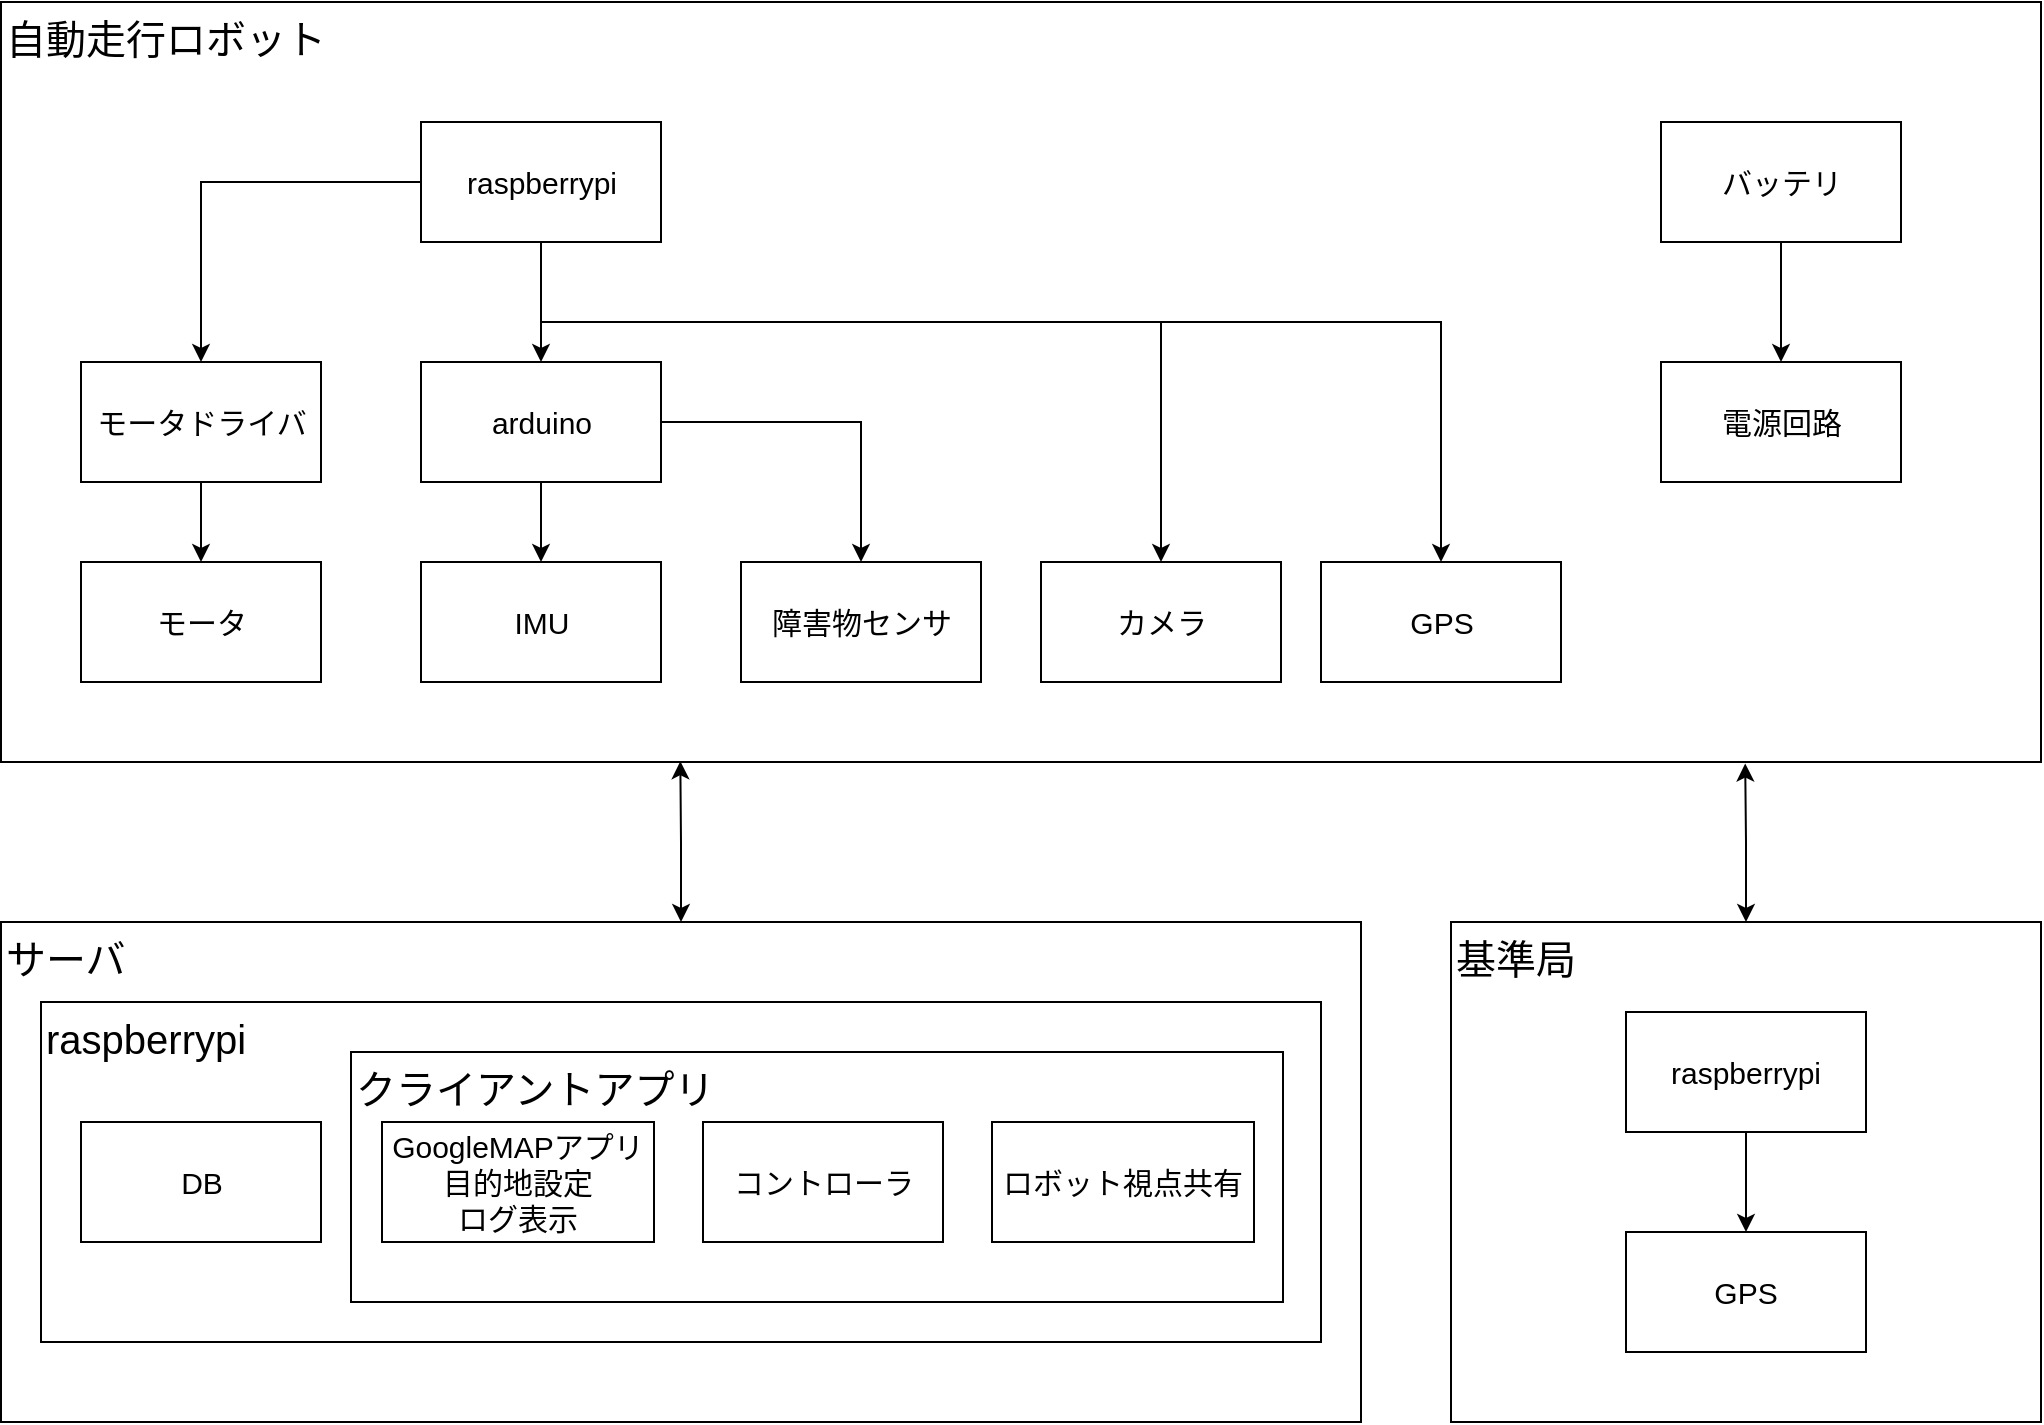 <mxfile version="12.2.2" type="device" pages="1"><diagram id="tinNvIgsULRMoUo3Y9k3" name="ページ1"><mxGraphModel dx="2011" dy="1169" grid="1" gridSize="10" guides="1" tooltips="1" connect="1" arrows="1" fold="1" page="1" pageScale="1" pageWidth="1169" pageHeight="827" math="0" shadow="0"><root><mxCell id="0"/><mxCell id="1" parent="0"/><mxCell id="iC3YeySP4EC_nQZZhPpx-3" value="&lt;font style=&quot;font-size: 20px&quot;&gt;自動走行ロボット&lt;/font&gt;" style="rounded=0;whiteSpace=wrap;html=1;labelBackgroundColor=none;fillColor=none;align=left;verticalAlign=top;" parent="1" vertex="1"><mxGeometry x="74.5" y="57" width="1020" height="380" as="geometry"/></mxCell><mxCell id="iC3YeySP4EC_nQZZhPpx-8" value="" style="edgeStyle=orthogonalEdgeStyle;rounded=0;orthogonalLoop=1;jettySize=auto;html=1;" parent="1" source="iC3YeySP4EC_nQZZhPpx-4" target="iC3YeySP4EC_nQZZhPpx-5" edge="1"><mxGeometry relative="1" as="geometry"/></mxCell><mxCell id="iC3YeySP4EC_nQZZhPpx-4" value="モータドライバ" style="rounded=0;whiteSpace=wrap;html=1;labelBackgroundColor=none;fillColor=none;fontSize=15;" parent="1" vertex="1"><mxGeometry x="114.5" y="237" width="120" height="60" as="geometry"/></mxCell><mxCell id="iC3YeySP4EC_nQZZhPpx-5" value="モータ" style="rounded=0;whiteSpace=wrap;html=1;labelBackgroundColor=none;fillColor=none;fontSize=15;" parent="1" vertex="1"><mxGeometry x="114.5" y="337" width="120" height="60" as="geometry"/></mxCell><mxCell id="iC3YeySP4EC_nQZZhPpx-7" style="edgeStyle=orthogonalEdgeStyle;rounded=0;orthogonalLoop=1;jettySize=auto;html=1;exitX=0;exitY=0.5;exitDx=0;exitDy=0;entryX=0.5;entryY=0;entryDx=0;entryDy=0;" parent="1" source="iC3YeySP4EC_nQZZhPpx-6" target="iC3YeySP4EC_nQZZhPpx-4" edge="1"><mxGeometry relative="1" as="geometry"/></mxCell><mxCell id="iC3YeySP4EC_nQZZhPpx-14" style="edgeStyle=orthogonalEdgeStyle;rounded=0;orthogonalLoop=1;jettySize=auto;html=1;exitX=0.5;exitY=1;exitDx=0;exitDy=0;entryX=0.5;entryY=0;entryDx=0;entryDy=0;" parent="1" source="iC3YeySP4EC_nQZZhPpx-6" target="iC3YeySP4EC_nQZZhPpx-9" edge="1"><mxGeometry relative="1" as="geometry"/></mxCell><mxCell id="iC3YeySP4EC_nQZZhPpx-24" style="edgeStyle=orthogonalEdgeStyle;rounded=0;orthogonalLoop=1;jettySize=auto;html=1;exitX=0.5;exitY=1;exitDx=0;exitDy=0;entryX=0.5;entryY=0;entryDx=0;entryDy=0;" parent="1" source="iC3YeySP4EC_nQZZhPpx-6" target="iC3YeySP4EC_nQZZhPpx-23" edge="1"><mxGeometry relative="1" as="geometry"><Array as="points"><mxPoint x="344.5" y="217"/><mxPoint x="654.5" y="217"/></Array></mxGeometry></mxCell><mxCell id="iC3YeySP4EC_nQZZhPpx-26" style="edgeStyle=orthogonalEdgeStyle;rounded=0;orthogonalLoop=1;jettySize=auto;html=1;exitX=0.5;exitY=1;exitDx=0;exitDy=0;entryX=0.5;entryY=0;entryDx=0;entryDy=0;" parent="1" source="iC3YeySP4EC_nQZZhPpx-6" target="iC3YeySP4EC_nQZZhPpx-25" edge="1"><mxGeometry relative="1" as="geometry"><Array as="points"><mxPoint x="344.5" y="217"/><mxPoint x="794.5" y="217"/></Array></mxGeometry></mxCell><mxCell id="iC3YeySP4EC_nQZZhPpx-6" value="&lt;font style=&quot;font-size: 15px&quot;&gt;raspberrypi&lt;/font&gt;" style="rounded=0;whiteSpace=wrap;html=1;labelBackgroundColor=none;fillColor=none;" parent="1" vertex="1"><mxGeometry x="284.5" y="117" width="120" height="60" as="geometry"/></mxCell><mxCell id="iC3YeySP4EC_nQZZhPpx-12" value="" style="edgeStyle=orthogonalEdgeStyle;rounded=0;orthogonalLoop=1;jettySize=auto;html=1;" parent="1" source="iC3YeySP4EC_nQZZhPpx-9" target="iC3YeySP4EC_nQZZhPpx-10" edge="1"><mxGeometry relative="1" as="geometry"/></mxCell><mxCell id="iC3YeySP4EC_nQZZhPpx-13" style="edgeStyle=orthogonalEdgeStyle;rounded=0;orthogonalLoop=1;jettySize=auto;html=1;exitX=1;exitY=0.5;exitDx=0;exitDy=0;" parent="1" source="iC3YeySP4EC_nQZZhPpx-9" target="iC3YeySP4EC_nQZZhPpx-11" edge="1"><mxGeometry relative="1" as="geometry"/></mxCell><mxCell id="iC3YeySP4EC_nQZZhPpx-9" value="arduino" style="rounded=0;whiteSpace=wrap;html=1;labelBackgroundColor=none;fillColor=none;fontSize=15;" parent="1" vertex="1"><mxGeometry x="284.5" y="237" width="120" height="60" as="geometry"/></mxCell><mxCell id="iC3YeySP4EC_nQZZhPpx-10" value="IMU" style="rounded=0;whiteSpace=wrap;html=1;labelBackgroundColor=none;fillColor=none;fontSize=15;" parent="1" vertex="1"><mxGeometry x="284.5" y="337" width="120" height="60" as="geometry"/></mxCell><mxCell id="iC3YeySP4EC_nQZZhPpx-11" value="障害物センサ" style="rounded=0;whiteSpace=wrap;html=1;labelBackgroundColor=none;fillColor=none;fontSize=15;" parent="1" vertex="1"><mxGeometry x="444.5" y="337" width="120" height="60" as="geometry"/></mxCell><mxCell id="bRWXXS3OTFd8R3I1n8WV-20" style="edgeStyle=orthogonalEdgeStyle;rounded=0;orthogonalLoop=1;jettySize=auto;html=1;exitX=0.5;exitY=0;exitDx=0;exitDy=0;startArrow=classic;startFill=1;endArrow=classic;endFill=1;entryX=0.333;entryY=0.999;entryDx=0;entryDy=0;entryPerimeter=0;" parent="1" source="iC3YeySP4EC_nQZZhPpx-15" target="iC3YeySP4EC_nQZZhPpx-3" edge="1"><mxGeometry relative="1" as="geometry"/></mxCell><mxCell id="iC3YeySP4EC_nQZZhPpx-15" value="&lt;font style=&quot;font-size: 20px&quot;&gt;サーバ&lt;/font&gt;" style="rounded=0;whiteSpace=wrap;html=1;labelBackgroundColor=none;fillColor=none;align=left;verticalAlign=top;" parent="1" vertex="1"><mxGeometry x="74.5" y="517" width="680" height="250" as="geometry"/></mxCell><mxCell id="iC3YeySP4EC_nQZZhPpx-16" value="&lt;font style=&quot;font-size: 20px&quot;&gt;raspberrypi&lt;/font&gt;" style="rounded=0;whiteSpace=wrap;html=1;labelBackgroundColor=none;fillColor=none;align=left;verticalAlign=top;" parent="1" vertex="1"><mxGeometry x="94.5" y="557" width="640" height="170" as="geometry"/></mxCell><mxCell id="iC3YeySP4EC_nQZZhPpx-23" value="カメラ" style="rounded=0;whiteSpace=wrap;html=1;labelBackgroundColor=none;fillColor=none;align=center;fontSize=15;" parent="1" vertex="1"><mxGeometry x="594.5" y="337" width="120" height="60" as="geometry"/></mxCell><mxCell id="iC3YeySP4EC_nQZZhPpx-25" value="GPS" style="rounded=0;whiteSpace=wrap;html=1;labelBackgroundColor=none;fillColor=none;align=center;fontSize=15;" parent="1" vertex="1"><mxGeometry x="734.5" y="337" width="120" height="60" as="geometry"/></mxCell><mxCell id="iC3YeySP4EC_nQZZhPpx-27" value="電源回路" style="rounded=0;whiteSpace=wrap;html=1;labelBackgroundColor=none;fillColor=none;align=center;fontSize=15;" parent="1" vertex="1"><mxGeometry x="904.5" y="237" width="120" height="60" as="geometry"/></mxCell><mxCell id="bRWXXS3OTFd8R3I1n8WV-1" style="edgeStyle=orthogonalEdgeStyle;rounded=0;orthogonalLoop=1;jettySize=auto;html=1;exitX=0.5;exitY=1;exitDx=0;exitDy=0;startArrow=none;startFill=0;endArrow=classic;endFill=1;" parent="1" source="iC3YeySP4EC_nQZZhPpx-28" target="iC3YeySP4EC_nQZZhPpx-27" edge="1"><mxGeometry relative="1" as="geometry"/></mxCell><mxCell id="iC3YeySP4EC_nQZZhPpx-28" value="バッテリ" style="rounded=0;whiteSpace=wrap;html=1;labelBackgroundColor=none;fillColor=none;align=center;fontSize=15;" parent="1" vertex="1"><mxGeometry x="904.5" y="117" width="120" height="60" as="geometry"/></mxCell><mxCell id="iC3YeySP4EC_nQZZhPpx-31" value="DB" style="rounded=0;whiteSpace=wrap;html=1;labelBackgroundColor=none;fillColor=none;align=center;fontSize=15;" parent="1" vertex="1"><mxGeometry x="114.5" y="617" width="120" height="60" as="geometry"/></mxCell><mxCell id="bRWXXS3OTFd8R3I1n8WV-3" value="&lt;font style=&quot;font-size: 20px&quot;&gt;クライアントアプリ&lt;/font&gt;" style="rounded=0;whiteSpace=wrap;html=1;labelBackgroundColor=none;fillColor=none;align=left;verticalAlign=top;" parent="1" vertex="1"><mxGeometry x="249.5" y="582" width="466" height="125" as="geometry"/></mxCell><mxCell id="bRWXXS3OTFd8R3I1n8WV-4" value="GoogleMAPアプリ&lt;br style=&quot;font-size: 15px;&quot;&gt;目的地設定&lt;br style=&quot;font-size: 15px;&quot;&gt;ログ表示" style="rounded=0;whiteSpace=wrap;html=1;labelBackgroundColor=none;fillColor=none;align=center;fontSize=15;" parent="1" vertex="1"><mxGeometry x="265" y="617" width="136" height="60" as="geometry"/></mxCell><mxCell id="bRWXXS3OTFd8R3I1n8WV-5" value="コントローラ" style="rounded=0;whiteSpace=wrap;html=1;labelBackgroundColor=none;fillColor=none;align=center;fontSize=15;" parent="1" vertex="1"><mxGeometry x="425.5" y="617" width="120" height="60" as="geometry"/></mxCell><mxCell id="bRWXXS3OTFd8R3I1n8WV-6" value="ロボット視点共有" style="rounded=0;whiteSpace=wrap;html=1;labelBackgroundColor=none;fillColor=none;align=center;fontSize=15;" parent="1" vertex="1"><mxGeometry x="570" y="617" width="131" height="60" as="geometry"/></mxCell><mxCell id="bRWXXS3OTFd8R3I1n8WV-21" style="edgeStyle=orthogonalEdgeStyle;rounded=0;orthogonalLoop=1;jettySize=auto;html=1;exitX=0.5;exitY=0;exitDx=0;exitDy=0;entryX=0.855;entryY=1.002;entryDx=0;entryDy=0;entryPerimeter=0;startArrow=classic;startFill=1;endArrow=classic;endFill=1;" parent="1" source="bRWXXS3OTFd8R3I1n8WV-8" target="iC3YeySP4EC_nQZZhPpx-3" edge="1"><mxGeometry relative="1" as="geometry"/></mxCell><mxCell id="bRWXXS3OTFd8R3I1n8WV-8" value="&lt;font style=&quot;font-size: 20px&quot;&gt;基準局&lt;/font&gt;" style="rounded=0;whiteSpace=wrap;html=1;labelBackgroundColor=none;fillColor=none;align=left;verticalAlign=top;" parent="1" vertex="1"><mxGeometry x="799.5" y="517" width="295" height="250" as="geometry"/></mxCell><mxCell id="bRWXXS3OTFd8R3I1n8WV-11" style="edgeStyle=orthogonalEdgeStyle;rounded=0;orthogonalLoop=1;jettySize=auto;html=1;exitX=0.5;exitY=1;exitDx=0;exitDy=0;startArrow=none;startFill=0;endArrow=classic;endFill=1;" parent="1" source="bRWXXS3OTFd8R3I1n8WV-9" target="bRWXXS3OTFd8R3I1n8WV-10" edge="1"><mxGeometry relative="1" as="geometry"/></mxCell><mxCell id="bRWXXS3OTFd8R3I1n8WV-9" value="raspberrypi" style="rounded=0;whiteSpace=wrap;html=1;labelBackgroundColor=none;fillColor=none;fontSize=15;" parent="1" vertex="1"><mxGeometry x="887" y="562" width="120" height="60" as="geometry"/></mxCell><mxCell id="bRWXXS3OTFd8R3I1n8WV-10" value="GPS" style="rounded=0;whiteSpace=wrap;html=1;labelBackgroundColor=none;fillColor=none;align=center;fontSize=15;" parent="1" vertex="1"><mxGeometry x="887" y="672" width="120" height="60" as="geometry"/></mxCell></root></mxGraphModel></diagram></mxfile>